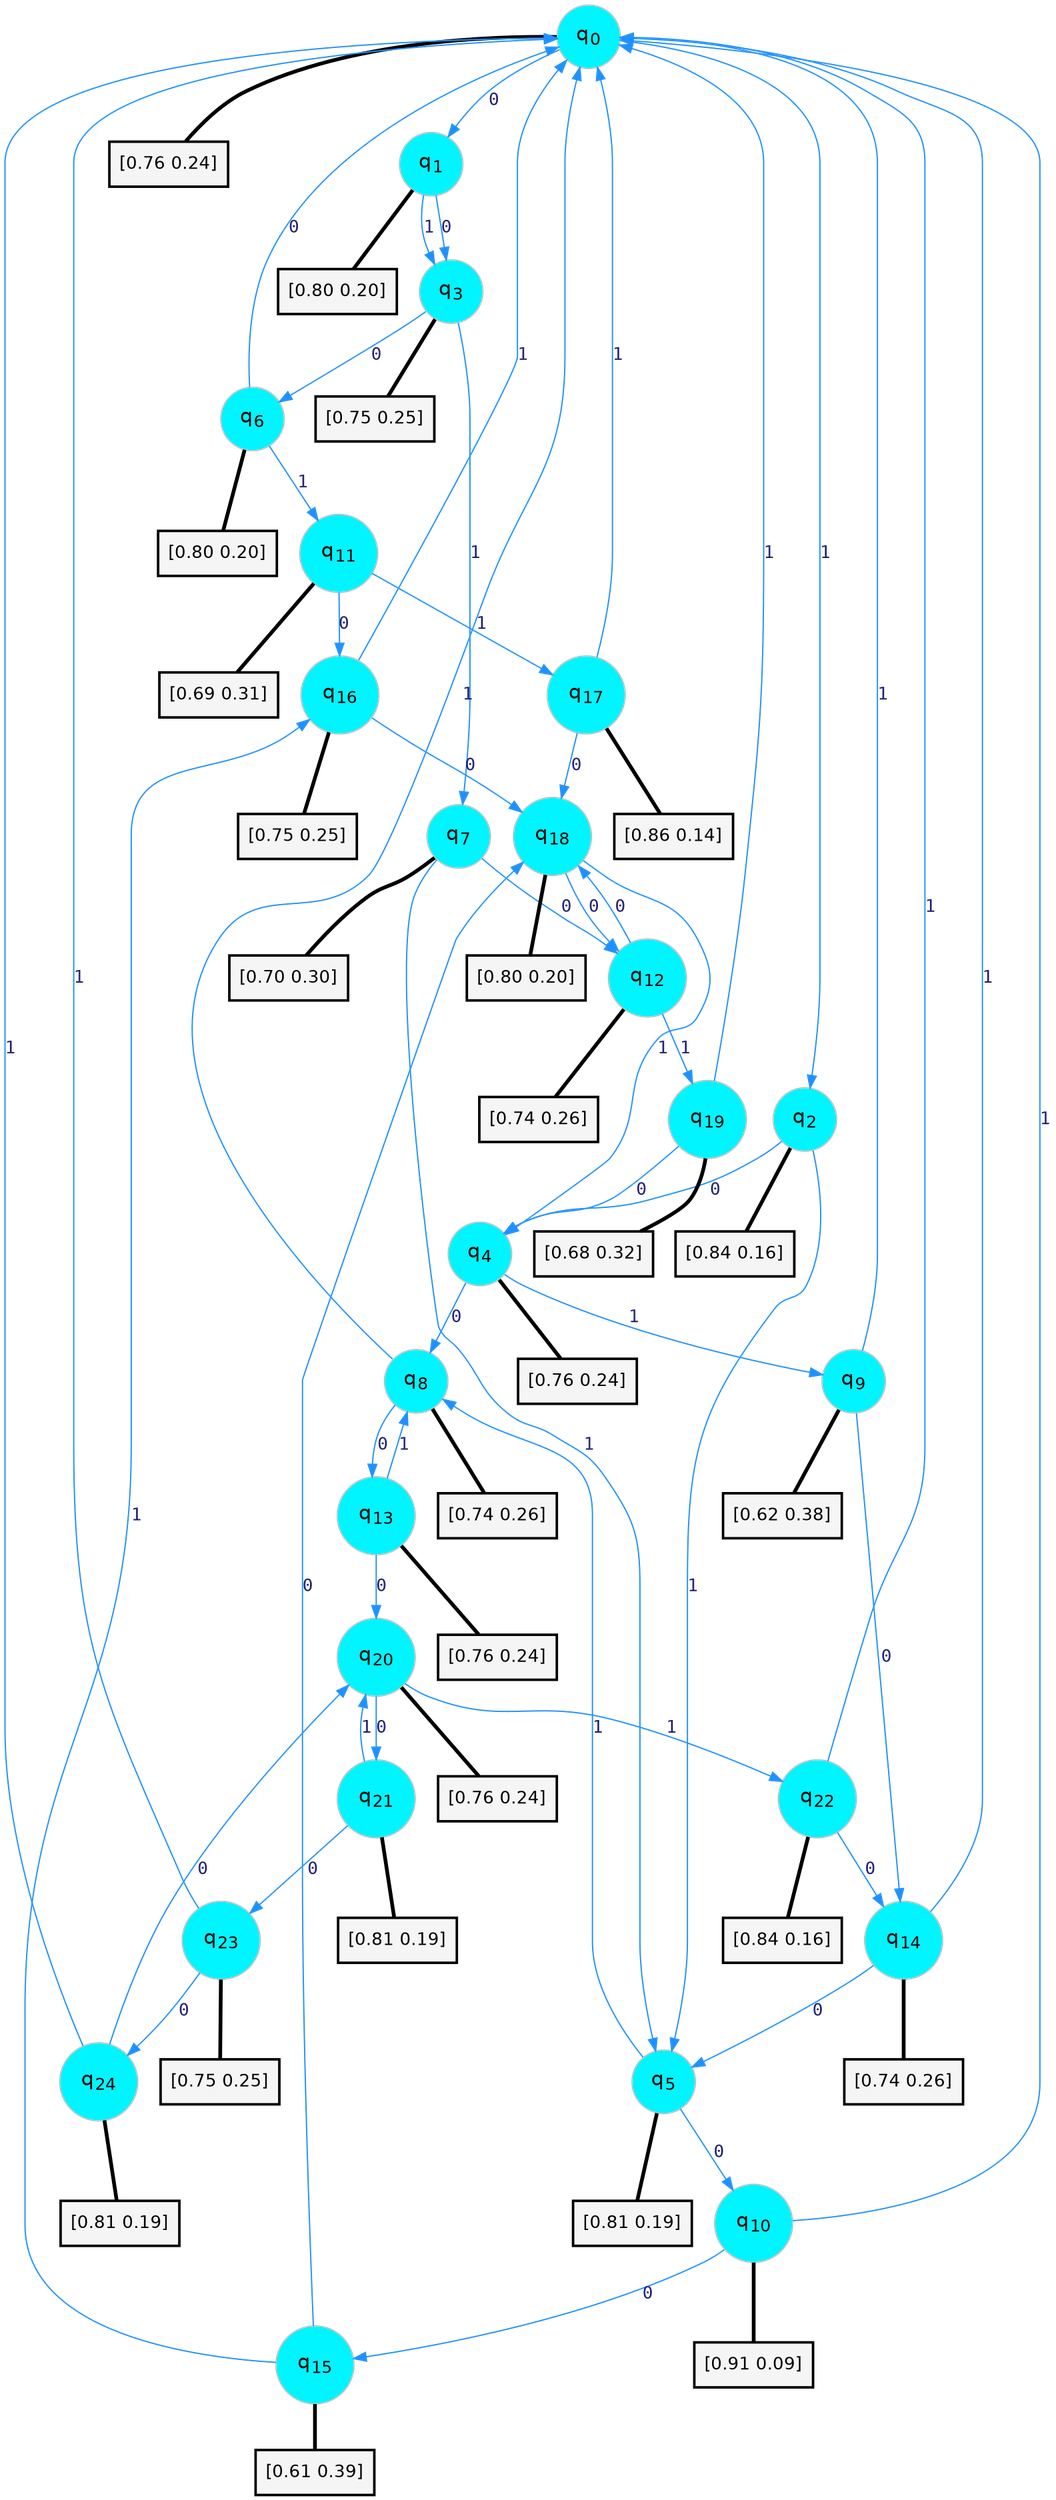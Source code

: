 digraph G {
graph [
bgcolor=transparent, dpi=300, rankdir=TD, size="40,25"];
node [
color=gray, fillcolor=turquoise1, fontcolor=black, fontname=Helvetica, fontsize=16, fontweight=bold, shape=circle, style=filled];
edge [
arrowsize=1, color=dodgerblue1, fontcolor=midnightblue, fontname=courier, fontweight=bold, penwidth=1, style=solid, weight=20];
0[label=<q<SUB>0</SUB>>];
1[label=<q<SUB>1</SUB>>];
2[label=<q<SUB>2</SUB>>];
3[label=<q<SUB>3</SUB>>];
4[label=<q<SUB>4</SUB>>];
5[label=<q<SUB>5</SUB>>];
6[label=<q<SUB>6</SUB>>];
7[label=<q<SUB>7</SUB>>];
8[label=<q<SUB>8</SUB>>];
9[label=<q<SUB>9</SUB>>];
10[label=<q<SUB>10</SUB>>];
11[label=<q<SUB>11</SUB>>];
12[label=<q<SUB>12</SUB>>];
13[label=<q<SUB>13</SUB>>];
14[label=<q<SUB>14</SUB>>];
15[label=<q<SUB>15</SUB>>];
16[label=<q<SUB>16</SUB>>];
17[label=<q<SUB>17</SUB>>];
18[label=<q<SUB>18</SUB>>];
19[label=<q<SUB>19</SUB>>];
20[label=<q<SUB>20</SUB>>];
21[label=<q<SUB>21</SUB>>];
22[label=<q<SUB>22</SUB>>];
23[label=<q<SUB>23</SUB>>];
24[label=<q<SUB>24</SUB>>];
25[label="[0.76 0.24]", shape=box,fontcolor=black, fontname=Helvetica, fontsize=14, penwidth=2, fillcolor=whitesmoke,color=black];
26[label="[0.80 0.20]", shape=box,fontcolor=black, fontname=Helvetica, fontsize=14, penwidth=2, fillcolor=whitesmoke,color=black];
27[label="[0.84 0.16]", shape=box,fontcolor=black, fontname=Helvetica, fontsize=14, penwidth=2, fillcolor=whitesmoke,color=black];
28[label="[0.75 0.25]", shape=box,fontcolor=black, fontname=Helvetica, fontsize=14, penwidth=2, fillcolor=whitesmoke,color=black];
29[label="[0.76 0.24]", shape=box,fontcolor=black, fontname=Helvetica, fontsize=14, penwidth=2, fillcolor=whitesmoke,color=black];
30[label="[0.81 0.19]", shape=box,fontcolor=black, fontname=Helvetica, fontsize=14, penwidth=2, fillcolor=whitesmoke,color=black];
31[label="[0.80 0.20]", shape=box,fontcolor=black, fontname=Helvetica, fontsize=14, penwidth=2, fillcolor=whitesmoke,color=black];
32[label="[0.70 0.30]", shape=box,fontcolor=black, fontname=Helvetica, fontsize=14, penwidth=2, fillcolor=whitesmoke,color=black];
33[label="[0.74 0.26]", shape=box,fontcolor=black, fontname=Helvetica, fontsize=14, penwidth=2, fillcolor=whitesmoke,color=black];
34[label="[0.62 0.38]", shape=box,fontcolor=black, fontname=Helvetica, fontsize=14, penwidth=2, fillcolor=whitesmoke,color=black];
35[label="[0.91 0.09]", shape=box,fontcolor=black, fontname=Helvetica, fontsize=14, penwidth=2, fillcolor=whitesmoke,color=black];
36[label="[0.69 0.31]", shape=box,fontcolor=black, fontname=Helvetica, fontsize=14, penwidth=2, fillcolor=whitesmoke,color=black];
37[label="[0.74 0.26]", shape=box,fontcolor=black, fontname=Helvetica, fontsize=14, penwidth=2, fillcolor=whitesmoke,color=black];
38[label="[0.76 0.24]", shape=box,fontcolor=black, fontname=Helvetica, fontsize=14, penwidth=2, fillcolor=whitesmoke,color=black];
39[label="[0.74 0.26]", shape=box,fontcolor=black, fontname=Helvetica, fontsize=14, penwidth=2, fillcolor=whitesmoke,color=black];
40[label="[0.61 0.39]", shape=box,fontcolor=black, fontname=Helvetica, fontsize=14, penwidth=2, fillcolor=whitesmoke,color=black];
41[label="[0.75 0.25]", shape=box,fontcolor=black, fontname=Helvetica, fontsize=14, penwidth=2, fillcolor=whitesmoke,color=black];
42[label="[0.86 0.14]", shape=box,fontcolor=black, fontname=Helvetica, fontsize=14, penwidth=2, fillcolor=whitesmoke,color=black];
43[label="[0.80 0.20]", shape=box,fontcolor=black, fontname=Helvetica, fontsize=14, penwidth=2, fillcolor=whitesmoke,color=black];
44[label="[0.68 0.32]", shape=box,fontcolor=black, fontname=Helvetica, fontsize=14, penwidth=2, fillcolor=whitesmoke,color=black];
45[label="[0.76 0.24]", shape=box,fontcolor=black, fontname=Helvetica, fontsize=14, penwidth=2, fillcolor=whitesmoke,color=black];
46[label="[0.81 0.19]", shape=box,fontcolor=black, fontname=Helvetica, fontsize=14, penwidth=2, fillcolor=whitesmoke,color=black];
47[label="[0.84 0.16]", shape=box,fontcolor=black, fontname=Helvetica, fontsize=14, penwidth=2, fillcolor=whitesmoke,color=black];
48[label="[0.75 0.25]", shape=box,fontcolor=black, fontname=Helvetica, fontsize=14, penwidth=2, fillcolor=whitesmoke,color=black];
49[label="[0.81 0.19]", shape=box,fontcolor=black, fontname=Helvetica, fontsize=14, penwidth=2, fillcolor=whitesmoke,color=black];
0->1 [label=0];
0->2 [label=1];
0->25 [arrowhead=none, penwidth=3,color=black];
1->3 [label=0];
1->3 [label=1];
1->26 [arrowhead=none, penwidth=3,color=black];
2->4 [label=0];
2->5 [label=1];
2->27 [arrowhead=none, penwidth=3,color=black];
3->6 [label=0];
3->7 [label=1];
3->28 [arrowhead=none, penwidth=3,color=black];
4->8 [label=0];
4->9 [label=1];
4->29 [arrowhead=none, penwidth=3,color=black];
5->10 [label=0];
5->8 [label=1];
5->30 [arrowhead=none, penwidth=3,color=black];
6->0 [label=0];
6->11 [label=1];
6->31 [arrowhead=none, penwidth=3,color=black];
7->12 [label=0];
7->5 [label=1];
7->32 [arrowhead=none, penwidth=3,color=black];
8->13 [label=0];
8->0 [label=1];
8->33 [arrowhead=none, penwidth=3,color=black];
9->14 [label=0];
9->0 [label=1];
9->34 [arrowhead=none, penwidth=3,color=black];
10->15 [label=0];
10->0 [label=1];
10->35 [arrowhead=none, penwidth=3,color=black];
11->16 [label=0];
11->17 [label=1];
11->36 [arrowhead=none, penwidth=3,color=black];
12->18 [label=0];
12->19 [label=1];
12->37 [arrowhead=none, penwidth=3,color=black];
13->20 [label=0];
13->8 [label=1];
13->38 [arrowhead=none, penwidth=3,color=black];
14->5 [label=0];
14->0 [label=1];
14->39 [arrowhead=none, penwidth=3,color=black];
15->18 [label=0];
15->16 [label=1];
15->40 [arrowhead=none, penwidth=3,color=black];
16->18 [label=0];
16->0 [label=1];
16->41 [arrowhead=none, penwidth=3,color=black];
17->18 [label=0];
17->0 [label=1];
17->42 [arrowhead=none, penwidth=3,color=black];
18->12 [label=0];
18->4 [label=1];
18->43 [arrowhead=none, penwidth=3,color=black];
19->4 [label=0];
19->0 [label=1];
19->44 [arrowhead=none, penwidth=3,color=black];
20->21 [label=0];
20->22 [label=1];
20->45 [arrowhead=none, penwidth=3,color=black];
21->23 [label=0];
21->20 [label=1];
21->46 [arrowhead=none, penwidth=3,color=black];
22->14 [label=0];
22->0 [label=1];
22->47 [arrowhead=none, penwidth=3,color=black];
23->24 [label=0];
23->0 [label=1];
23->48 [arrowhead=none, penwidth=3,color=black];
24->20 [label=0];
24->0 [label=1];
24->49 [arrowhead=none, penwidth=3,color=black];
}
